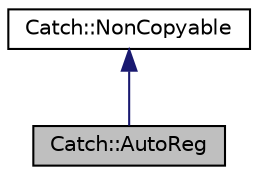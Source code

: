 digraph "Catch::AutoReg"
{
  edge [fontname="Helvetica",fontsize="10",labelfontname="Helvetica",labelfontsize="10"];
  node [fontname="Helvetica",fontsize="10",shape=record];
  Node1 [label="Catch::AutoReg",height=0.2,width=0.4,color="black", fillcolor="grey75", style="filled" fontcolor="black"];
  Node2 -> Node1 [dir="back",color="midnightblue",fontsize="10",style="solid",fontname="Helvetica"];
  Node2 [label="Catch::NonCopyable",height=0.2,width=0.4,color="black", fillcolor="white", style="filled",URL="$dc/d1c/classCatch_1_1NonCopyable.html"];
}
